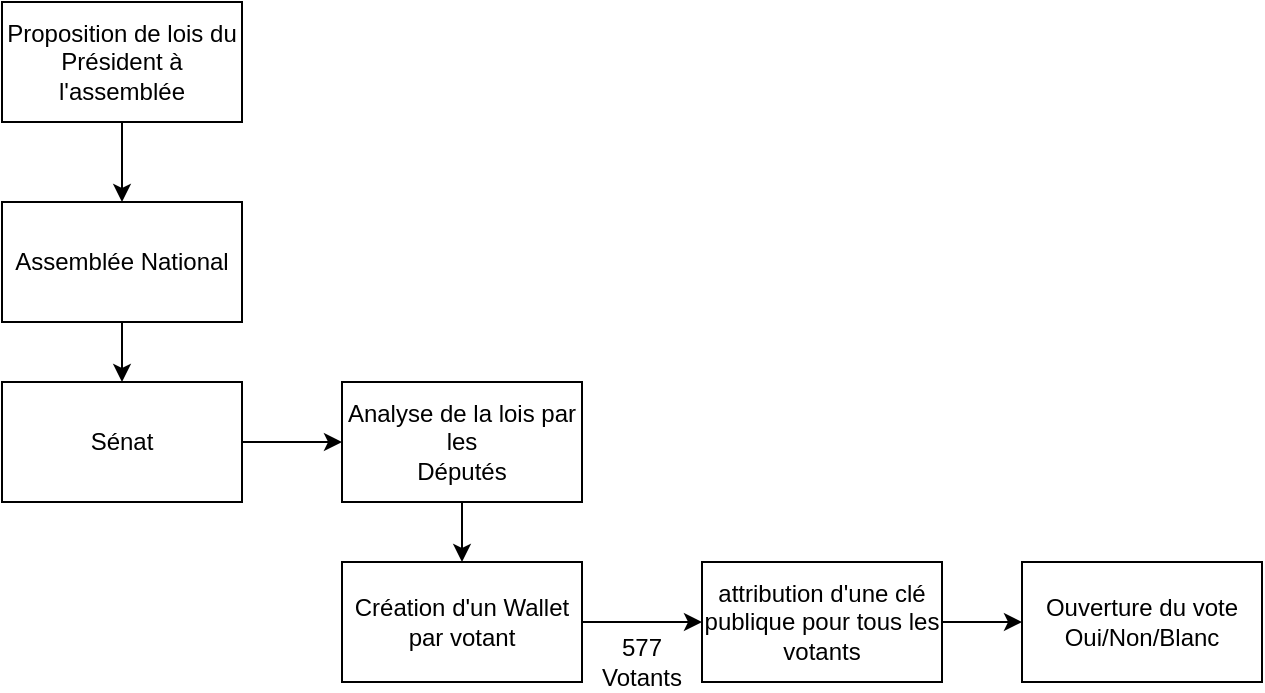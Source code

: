 <mxfile version="14.6.0" type="github">
  <diagram id="HW1_4ZrtldeKbovoz1Gh" name="Page-1">
    <mxGraphModel dx="770" dy="380" grid="1" gridSize="10" guides="1" tooltips="1" connect="1" arrows="1" fold="1" page="1" pageScale="1" pageWidth="827" pageHeight="1169" math="0" shadow="0">
      <root>
        <mxCell id="0" />
        <mxCell id="1" parent="0" />
        <mxCell id="379dkRuL0LoOobD47lfA-48" style="edgeStyle=orthogonalEdgeStyle;rounded=0;orthogonalLoop=1;jettySize=auto;html=1;" edge="1" parent="1" source="379dkRuL0LoOobD47lfA-3" target="379dkRuL0LoOobD47lfA-18">
          <mxGeometry relative="1" as="geometry" />
        </mxCell>
        <mxCell id="379dkRuL0LoOobD47lfA-3" value="Assemblée National" style="rounded=0;whiteSpace=wrap;html=1;" vertex="1" parent="1">
          <mxGeometry x="130" y="300" width="120" height="60" as="geometry" />
        </mxCell>
        <mxCell id="379dkRuL0LoOobD47lfA-18" value="&lt;div&gt;Sénat&lt;/div&gt;" style="rounded=0;whiteSpace=wrap;html=1;" vertex="1" parent="1">
          <mxGeometry x="130" y="390" width="120" height="60" as="geometry" />
        </mxCell>
        <mxCell id="379dkRuL0LoOobD47lfA-42" style="edgeStyle=orthogonalEdgeStyle;rounded=0;orthogonalLoop=1;jettySize=auto;html=1;" edge="1" parent="1" source="379dkRuL0LoOobD47lfA-19" target="379dkRuL0LoOobD47lfA-32">
          <mxGeometry relative="1" as="geometry" />
        </mxCell>
        <mxCell id="379dkRuL0LoOobD47lfA-19" value="&lt;div&gt;Analyse de la lois par les &lt;br&gt;&lt;/div&gt;&lt;div&gt;Députés&lt;br&gt;&lt;/div&gt;" style="rounded=0;whiteSpace=wrap;html=1;" vertex="1" parent="1">
          <mxGeometry x="300" y="390" width="120" height="60" as="geometry" />
        </mxCell>
        <mxCell id="379dkRuL0LoOobD47lfA-26" value="&lt;div&gt;577&lt;/div&gt;&lt;div&gt;Votants&lt;br&gt;&lt;/div&gt;" style="text;html=1;strokeColor=none;fillColor=none;align=center;verticalAlign=middle;whiteSpace=wrap;rounded=0;" vertex="1" parent="1">
          <mxGeometry x="430" y="520" width="40" height="20" as="geometry" />
        </mxCell>
        <mxCell id="379dkRuL0LoOobD47lfA-47" style="edgeStyle=orthogonalEdgeStyle;rounded=0;orthogonalLoop=1;jettySize=auto;html=1;entryX=0.5;entryY=0;entryDx=0;entryDy=0;" edge="1" parent="1" source="379dkRuL0LoOobD47lfA-27" target="379dkRuL0LoOobD47lfA-3">
          <mxGeometry relative="1" as="geometry" />
        </mxCell>
        <mxCell id="379dkRuL0LoOobD47lfA-27" value="Proposition de lois du Président à l&#39;assemblée" style="rounded=0;whiteSpace=wrap;html=1;" vertex="1" parent="1">
          <mxGeometry x="130" y="200" width="120" height="60" as="geometry" />
        </mxCell>
        <mxCell id="379dkRuL0LoOobD47lfA-31" value="" style="endArrow=classic;html=1;exitX=1;exitY=0.5;exitDx=0;exitDy=0;entryX=0;entryY=0.5;entryDx=0;entryDy=0;" edge="1" parent="1" source="379dkRuL0LoOobD47lfA-18" target="379dkRuL0LoOobD47lfA-19">
          <mxGeometry width="50" height="50" relative="1" as="geometry">
            <mxPoint x="540" y="240" as="sourcePoint" />
            <mxPoint x="380" y="389" as="targetPoint" />
          </mxGeometry>
        </mxCell>
        <mxCell id="379dkRuL0LoOobD47lfA-43" style="edgeStyle=orthogonalEdgeStyle;rounded=0;orthogonalLoop=1;jettySize=auto;html=1;exitX=1;exitY=0.5;exitDx=0;exitDy=0;entryX=0;entryY=0.5;entryDx=0;entryDy=0;" edge="1" parent="1" source="379dkRuL0LoOobD47lfA-32" target="379dkRuL0LoOobD47lfA-33">
          <mxGeometry relative="1" as="geometry" />
        </mxCell>
        <mxCell id="379dkRuL0LoOobD47lfA-32" value="Création d&#39;un Wallet par votant" style="rounded=0;whiteSpace=wrap;html=1;" vertex="1" parent="1">
          <mxGeometry x="300" y="480" width="120" height="60" as="geometry" />
        </mxCell>
        <mxCell id="379dkRuL0LoOobD47lfA-46" style="edgeStyle=orthogonalEdgeStyle;rounded=0;orthogonalLoop=1;jettySize=auto;html=1;exitX=1;exitY=0.5;exitDx=0;exitDy=0;entryX=0;entryY=0.5;entryDx=0;entryDy=0;" edge="1" parent="1" source="379dkRuL0LoOobD47lfA-33" target="379dkRuL0LoOobD47lfA-34">
          <mxGeometry relative="1" as="geometry" />
        </mxCell>
        <mxCell id="379dkRuL0LoOobD47lfA-33" value="attribution d&#39;une clé publique pour tous les votants" style="rounded=0;whiteSpace=wrap;html=1;" vertex="1" parent="1">
          <mxGeometry x="480" y="480" width="120" height="60" as="geometry" />
        </mxCell>
        <mxCell id="379dkRuL0LoOobD47lfA-34" value="&lt;div&gt;Ouverture du vote&lt;/div&gt;&lt;div&gt;Oui/Non/Blanc&lt;br&gt;&lt;/div&gt;" style="rounded=0;whiteSpace=wrap;html=1;" vertex="1" parent="1">
          <mxGeometry x="640" y="480" width="120" height="60" as="geometry" />
        </mxCell>
      </root>
    </mxGraphModel>
  </diagram>
</mxfile>

